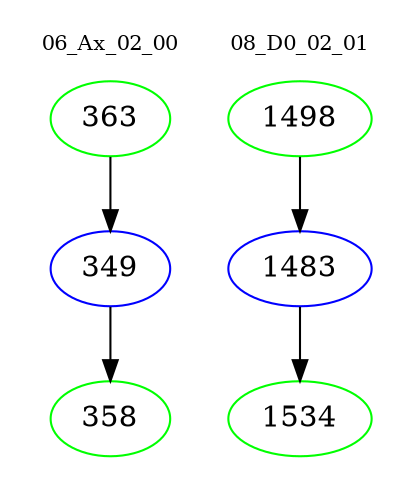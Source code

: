 digraph{
subgraph cluster_0 {
color = white
label = "06_Ax_02_00";
fontsize=10;
T0_363 [label="363", color="green"]
T0_363 -> T0_349 [color="black"]
T0_349 [label="349", color="blue"]
T0_349 -> T0_358 [color="black"]
T0_358 [label="358", color="green"]
}
subgraph cluster_1 {
color = white
label = "08_D0_02_01";
fontsize=10;
T1_1498 [label="1498", color="green"]
T1_1498 -> T1_1483 [color="black"]
T1_1483 [label="1483", color="blue"]
T1_1483 -> T1_1534 [color="black"]
T1_1534 [label="1534", color="green"]
}
}
